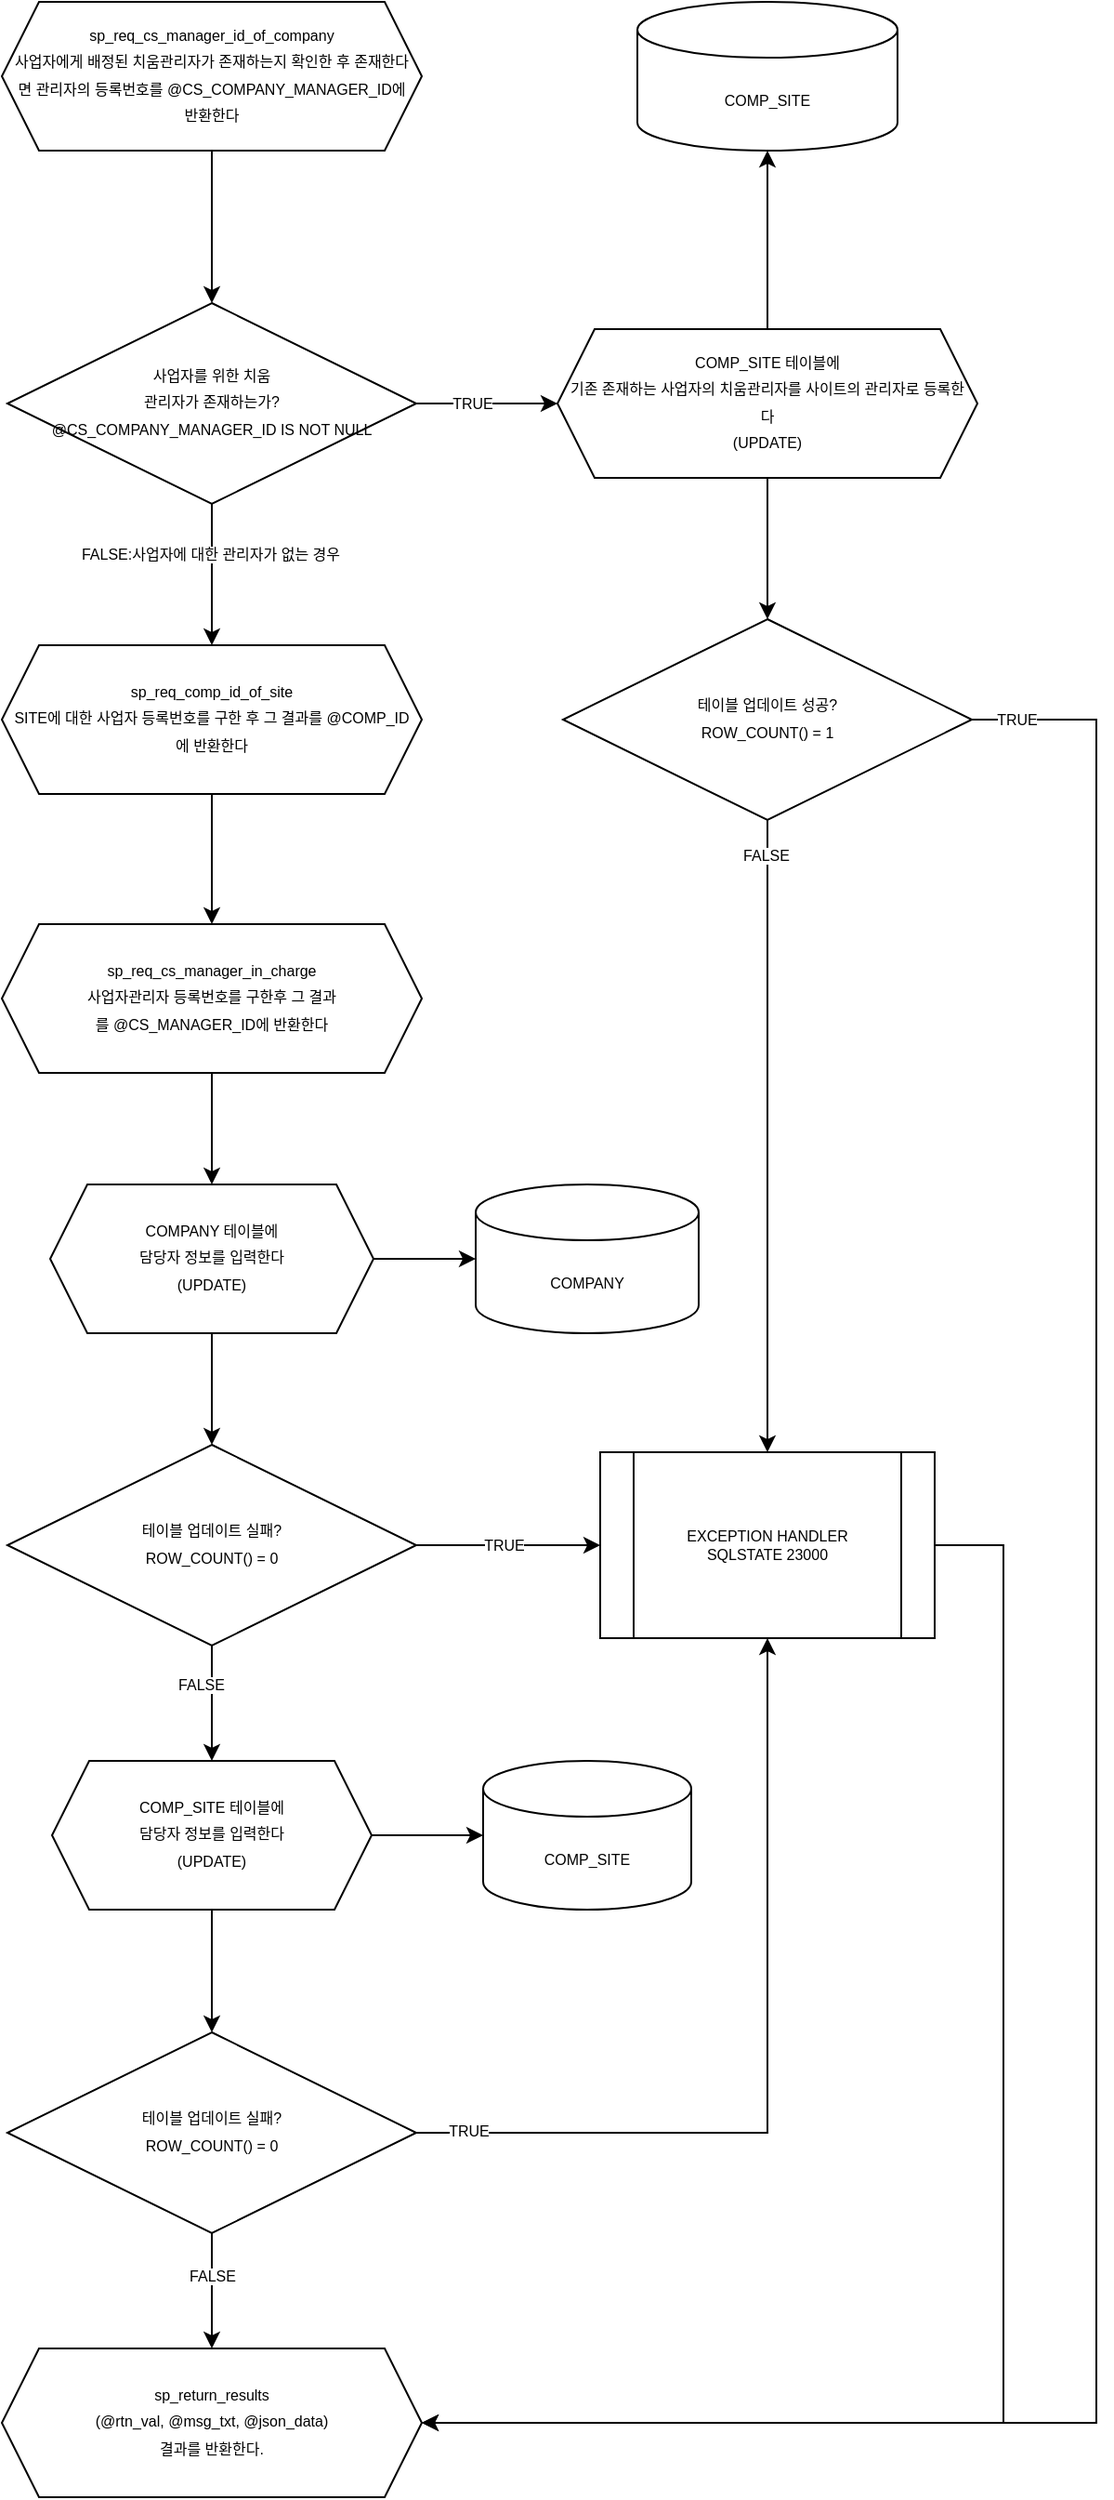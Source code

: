 <mxfile version="16.5.6" type="device"><diagram id="82EZ-DMqEfJp18UOr3az" name="Page-1"><mxGraphModel dx="2220" dy="744" grid="1" gridSize="10" guides="1" tooltips="1" connect="1" arrows="1" fold="1" page="1" pageScale="1" pageWidth="827" pageHeight="1169" math="0" shadow="0"><root><mxCell id="0"/><mxCell id="1" parent="0"/><mxCell id="JGunRf7LLJB5TCc7CLbX-3" value="&lt;font style=&quot;font-size: 8px&quot;&gt;sp_return_results&lt;br&gt;(@rtn_val, @msg_txt, @json_data)&lt;br&gt;결과를 반환한다.&lt;/font&gt;" style="shape=hexagon;perimeter=hexagonPerimeter2;whiteSpace=wrap;html=1;fixedSize=1;shadow=0;strokeWidth=1;spacing=6;spacingTop=-4;" vertex="1" parent="1"><mxGeometry x="-690" y="1302" width="226" height="80" as="geometry"/></mxCell><mxCell id="JGunRf7LLJB5TCc7CLbX-4" style="edgeStyle=orthogonalEdgeStyle;rounded=0;orthogonalLoop=1;jettySize=auto;html=1;exitX=1;exitY=0.5;exitDx=0;exitDy=0;fontSize=8;entryX=1;entryY=0.5;entryDx=0;entryDy=0;" edge="1" parent="1" source="JGunRf7LLJB5TCc7CLbX-5" target="JGunRf7LLJB5TCc7CLbX-3"><mxGeometry relative="1" as="geometry"><Array as="points"><mxPoint x="-151" y="870"/><mxPoint x="-151" y="1342"/></Array><mxPoint x="-371" y="1546" as="targetPoint"/></mxGeometry></mxCell><mxCell id="JGunRf7LLJB5TCc7CLbX-5" value="EXCEPTION HANDLER&lt;br&gt;SQLSTATE 23000" style="shape=process;whiteSpace=wrap;html=1;backgroundOutline=1;fontSize=8;" vertex="1" parent="1"><mxGeometry x="-368" y="820" width="180" height="100" as="geometry"/></mxCell><mxCell id="JGunRf7LLJB5TCc7CLbX-27" value="" style="edgeStyle=orthogonalEdgeStyle;rounded=0;orthogonalLoop=1;jettySize=auto;html=1;fontSize=8;" edge="1" parent="1" source="JGunRf7LLJB5TCc7CLbX-28" target="JGunRf7LLJB5TCc7CLbX-33"><mxGeometry relative="1" as="geometry"/></mxCell><mxCell id="JGunRf7LLJB5TCc7CLbX-28" value="&lt;font style=&quot;font-size: 8px&quot;&gt;sp_req_cs_manager_id_of_company&lt;br&gt;사업자에게 배정된 치움관리자가 존재하는지 확인한 후 존재한다면 관리자의 등록번호를 @CS_COMPANY_MANAGER_ID에 반환한다&lt;/font&gt;" style="shape=hexagon;perimeter=hexagonPerimeter2;whiteSpace=wrap;html=1;fixedSize=1;shadow=0;strokeWidth=1;spacing=6;spacingTop=-4;" vertex="1" parent="1"><mxGeometry x="-690" y="40" width="226" height="80" as="geometry"/></mxCell><mxCell id="JGunRf7LLJB5TCc7CLbX-29" value="" style="edgeStyle=orthogonalEdgeStyle;rounded=0;orthogonalLoop=1;jettySize=auto;html=1;fontSize=8;" edge="1" parent="1" source="JGunRf7LLJB5TCc7CLbX-33" target="JGunRf7LLJB5TCc7CLbX-35"><mxGeometry relative="1" as="geometry"/></mxCell><mxCell id="JGunRf7LLJB5TCc7CLbX-30" value="FALSE:사업자에 대한 관리자가 없는 경우" style="edgeLabel;html=1;align=center;verticalAlign=middle;resizable=0;points=[];fontSize=8;" vertex="1" connectable="0" parent="JGunRf7LLJB5TCc7CLbX-29"><mxGeometry x="-0.303" y="-1" relative="1" as="geometry"><mxPoint as="offset"/></mxGeometry></mxCell><mxCell id="JGunRf7LLJB5TCc7CLbX-31" value="" style="edgeStyle=orthogonalEdgeStyle;rounded=0;orthogonalLoop=1;jettySize=auto;html=1;fontSize=8;" edge="1" parent="1" source="JGunRf7LLJB5TCc7CLbX-33" target="JGunRf7LLJB5TCc7CLbX-38"><mxGeometry relative="1" as="geometry"/></mxCell><mxCell id="JGunRf7LLJB5TCc7CLbX-32" value="TRUE" style="edgeLabel;html=1;align=center;verticalAlign=middle;resizable=0;points=[];fontSize=8;" vertex="1" connectable="0" parent="JGunRf7LLJB5TCc7CLbX-31"><mxGeometry x="-0.226" relative="1" as="geometry"><mxPoint as="offset"/></mxGeometry></mxCell><mxCell id="JGunRf7LLJB5TCc7CLbX-33" value="&lt;font&gt;&lt;font style=&quot;font-size: 8px&quot;&gt;사업자를 위한 치움 &lt;br&gt;관리자가 존재하는가?&lt;br&gt;@CS_COMPANY_MANAGER_ID IS NOT NULL&lt;/font&gt;&lt;br&gt;&lt;/font&gt;" style="rhombus;whiteSpace=wrap;html=1;shadow=0;fontFamily=Helvetica;fontSize=12;align=center;strokeWidth=1;spacing=6;spacingTop=-4;" vertex="1" parent="1"><mxGeometry x="-687" y="202" width="220" height="108" as="geometry"/></mxCell><mxCell id="JGunRf7LLJB5TCc7CLbX-34" value="" style="edgeStyle=orthogonalEdgeStyle;rounded=0;orthogonalLoop=1;jettySize=auto;html=1;fontSize=8;entryX=0.5;entryY=0;entryDx=0;entryDy=0;" edge="1" parent="1" source="JGunRf7LLJB5TCc7CLbX-35" target="JGunRf7LLJB5TCc7CLbX-46"><mxGeometry relative="1" as="geometry"/></mxCell><mxCell id="JGunRf7LLJB5TCc7CLbX-35" value="&lt;font style=&quot;font-size: 8px&quot;&gt;sp_req_comp_id_of_site&lt;br&gt;SITE에 대한 사업자 등록번호를 구한 후 그 결과를&amp;nbsp;@COMP_ID에 반환한다&lt;/font&gt;" style="shape=hexagon;perimeter=hexagonPerimeter2;whiteSpace=wrap;html=1;fixedSize=1;shadow=0;strokeWidth=1;spacing=6;spacingTop=-4;" vertex="1" parent="1"><mxGeometry x="-690" y="386" width="226" height="80" as="geometry"/></mxCell><mxCell id="JGunRf7LLJB5TCc7CLbX-36" value="" style="edgeStyle=orthogonalEdgeStyle;rounded=0;orthogonalLoop=1;jettySize=auto;html=1;fontSize=8;" edge="1" parent="1" source="JGunRf7LLJB5TCc7CLbX-38" target="JGunRf7LLJB5TCc7CLbX-39"><mxGeometry relative="1" as="geometry"/></mxCell><mxCell id="JGunRf7LLJB5TCc7CLbX-37" value="" style="edgeStyle=orthogonalEdgeStyle;rounded=0;orthogonalLoop=1;jettySize=auto;html=1;fontSize=8;" edge="1" parent="1" source="JGunRf7LLJB5TCc7CLbX-38" target="JGunRf7LLJB5TCc7CLbX-44"><mxGeometry relative="1" as="geometry"/></mxCell><mxCell id="JGunRf7LLJB5TCc7CLbX-38" value="&lt;span style=&quot;font-size: 8px&quot;&gt;COMP_SITE 테이블에 &lt;br&gt;기존 존재하는 사업자의 치움관리자를 사이트의 관리자로 등록한다&lt;br&gt;(UPDATE)&lt;br&gt;&lt;/span&gt;" style="shape=hexagon;perimeter=hexagonPerimeter2;whiteSpace=wrap;html=1;fixedSize=1;shadow=0;strokeWidth=1;spacing=6;spacingTop=-4;" vertex="1" parent="1"><mxGeometry x="-391" y="216" width="226" height="80" as="geometry"/></mxCell><mxCell id="JGunRf7LLJB5TCc7CLbX-39" value="&lt;span style=&quot;font-size: 8px&quot;&gt;COMP_SITE&lt;/span&gt;" style="shape=cylinder3;whiteSpace=wrap;html=1;boundedLbl=1;backgroundOutline=1;size=15;fontSize=8;" vertex="1" parent="1"><mxGeometry x="-348" y="40" width="140" height="80" as="geometry"/></mxCell><mxCell id="JGunRf7LLJB5TCc7CLbX-40" style="edgeStyle=orthogonalEdgeStyle;rounded=0;orthogonalLoop=1;jettySize=auto;html=1;entryX=1;entryY=0.5;entryDx=0;entryDy=0;fontSize=8;exitX=1;exitY=0.5;exitDx=0;exitDy=0;" edge="1" parent="1" source="JGunRf7LLJB5TCc7CLbX-44" target="JGunRf7LLJB5TCc7CLbX-3"><mxGeometry relative="1" as="geometry"><Array as="points"><mxPoint x="-101" y="426"/><mxPoint x="-101" y="1342"/></Array></mxGeometry></mxCell><mxCell id="JGunRf7LLJB5TCc7CLbX-41" value="TRUE" style="edgeLabel;html=1;align=center;verticalAlign=middle;resizable=0;points=[];fontSize=8;" vertex="1" connectable="0" parent="JGunRf7LLJB5TCc7CLbX-40"><mxGeometry x="-0.941" y="1" relative="1" as="geometry"><mxPoint x="-16" y="1" as="offset"/></mxGeometry></mxCell><mxCell id="JGunRf7LLJB5TCc7CLbX-42" style="edgeStyle=orthogonalEdgeStyle;rounded=0;orthogonalLoop=1;jettySize=auto;html=1;fontSize=8;exitX=0.5;exitY=1;exitDx=0;exitDy=0;entryX=0.5;entryY=0;entryDx=0;entryDy=0;" edge="1" parent="1" source="JGunRf7LLJB5TCc7CLbX-44" target="JGunRf7LLJB5TCc7CLbX-5"><mxGeometry relative="1" as="geometry"><mxPoint x="-861" y="816" as="targetPoint"/><Array as="points"/></mxGeometry></mxCell><mxCell id="JGunRf7LLJB5TCc7CLbX-43" value="FALSE" style="edgeLabel;html=1;align=center;verticalAlign=middle;resizable=0;points=[];fontSize=8;" vertex="1" connectable="0" parent="JGunRf7LLJB5TCc7CLbX-42"><mxGeometry x="-0.892" y="-1" relative="1" as="geometry"><mxPoint as="offset"/></mxGeometry></mxCell><mxCell id="JGunRf7LLJB5TCc7CLbX-44" value="&lt;font&gt;&lt;font style=&quot;font-size: 8px&quot;&gt;테이블 업데이트 성공?&lt;br&gt;ROW_COUNT() = 1&lt;/font&gt;&lt;br&gt;&lt;/font&gt;" style="rhombus;whiteSpace=wrap;html=1;shadow=0;fontFamily=Helvetica;fontSize=12;align=center;strokeWidth=1;spacing=6;spacingTop=-4;" vertex="1" parent="1"><mxGeometry x="-388" y="372" width="220" height="108" as="geometry"/></mxCell><mxCell id="JGunRf7LLJB5TCc7CLbX-45" value="" style="edgeStyle=orthogonalEdgeStyle;rounded=0;orthogonalLoop=1;jettySize=auto;html=1;fontSize=8;" edge="1" parent="1" source="JGunRf7LLJB5TCc7CLbX-46" target="JGunRf7LLJB5TCc7CLbX-49"><mxGeometry relative="1" as="geometry"/></mxCell><mxCell id="JGunRf7LLJB5TCc7CLbX-46" value="&lt;font style=&quot;font-size: 8px&quot;&gt;sp_req_cs_manager_in_charge&lt;br&gt;사업자관리자 등록번호를 구한후 그 결과를&amp;nbsp;@CS_MANAGER_ID에 반환한다&lt;/font&gt;" style="shape=hexagon;perimeter=hexagonPerimeter2;whiteSpace=wrap;html=1;fixedSize=1;shadow=0;strokeWidth=1;spacing=6;spacingTop=-4;" vertex="1" parent="1"><mxGeometry x="-690" y="536" width="226" height="80" as="geometry"/></mxCell><mxCell id="JGunRf7LLJB5TCc7CLbX-47" value="" style="edgeStyle=orthogonalEdgeStyle;rounded=0;orthogonalLoop=1;jettySize=auto;html=1;fontSize=8;" edge="1" parent="1" source="JGunRf7LLJB5TCc7CLbX-49" target="JGunRf7LLJB5TCc7CLbX-50"><mxGeometry relative="1" as="geometry"/></mxCell><mxCell id="JGunRf7LLJB5TCc7CLbX-48" value="" style="edgeStyle=orthogonalEdgeStyle;rounded=0;orthogonalLoop=1;jettySize=auto;html=1;fontSize=8;" edge="1" parent="1" source="JGunRf7LLJB5TCc7CLbX-49" target="JGunRf7LLJB5TCc7CLbX-55"><mxGeometry relative="1" as="geometry"/></mxCell><mxCell id="JGunRf7LLJB5TCc7CLbX-49" value="&lt;span style=&quot;font-size: 8px&quot;&gt;COMPANY 테이블에 &lt;br&gt;담당자 정보를 입력한다&lt;/span&gt;&lt;br style=&quot;font-size: 8px&quot;&gt;&lt;span style=&quot;font-size: 8px&quot;&gt;(UPDATE)&lt;/span&gt;" style="shape=hexagon;perimeter=hexagonPerimeter2;whiteSpace=wrap;html=1;fixedSize=1;shadow=0;strokeWidth=1;spacing=6;spacingTop=-4;" vertex="1" parent="1"><mxGeometry x="-664" y="676" width="174" height="80" as="geometry"/></mxCell><mxCell id="JGunRf7LLJB5TCc7CLbX-50" value="&lt;span style=&quot;font-size: 8px&quot;&gt;COMPANY&lt;/span&gt;" style="shape=cylinder3;whiteSpace=wrap;html=1;boundedLbl=1;backgroundOutline=1;size=15;fontSize=8;" vertex="1" parent="1"><mxGeometry x="-435" y="676" width="120" height="80" as="geometry"/></mxCell><mxCell id="JGunRf7LLJB5TCc7CLbX-51" style="edgeStyle=orthogonalEdgeStyle;rounded=0;orthogonalLoop=1;jettySize=auto;html=1;entryX=0;entryY=0.5;entryDx=0;entryDy=0;fontSize=8;exitX=1;exitY=0.5;exitDx=0;exitDy=0;" edge="1" parent="1" source="JGunRf7LLJB5TCc7CLbX-55" target="JGunRf7LLJB5TCc7CLbX-5"><mxGeometry relative="1" as="geometry"><Array as="points"/></mxGeometry></mxCell><mxCell id="JGunRf7LLJB5TCc7CLbX-52" value="TRUE" style="edgeLabel;html=1;align=center;verticalAlign=middle;resizable=0;points=[];fontSize=8;" vertex="1" connectable="0" parent="JGunRf7LLJB5TCc7CLbX-51"><mxGeometry x="-0.851" y="2" relative="1" as="geometry"><mxPoint x="39" y="2" as="offset"/></mxGeometry></mxCell><mxCell id="JGunRf7LLJB5TCc7CLbX-53" value="" style="edgeStyle=orthogonalEdgeStyle;rounded=0;orthogonalLoop=1;jettySize=auto;html=1;fontSize=8;exitX=0.5;exitY=1;exitDx=0;exitDy=0;" edge="1" parent="1" source="JGunRf7LLJB5TCc7CLbX-55" target="JGunRf7LLJB5TCc7CLbX-58"><mxGeometry relative="1" as="geometry"/></mxCell><mxCell id="JGunRf7LLJB5TCc7CLbX-54" value="FALSE" style="edgeLabel;html=1;align=center;verticalAlign=middle;resizable=0;points=[];fontSize=8;" vertex="1" connectable="0" parent="JGunRf7LLJB5TCc7CLbX-53"><mxGeometry x="-0.31" y="1" relative="1" as="geometry"><mxPoint x="-7" y="-1" as="offset"/></mxGeometry></mxCell><mxCell id="JGunRf7LLJB5TCc7CLbX-55" value="&lt;font&gt;&lt;font style=&quot;font-size: 8px&quot;&gt;테이블 업데이트 실패?&lt;br&gt;ROW_COUNT() = 0&lt;/font&gt;&lt;br&gt;&lt;/font&gt;" style="rhombus;whiteSpace=wrap;html=1;shadow=0;fontFamily=Helvetica;fontSize=12;align=center;strokeWidth=1;spacing=6;spacingTop=-4;" vertex="1" parent="1"><mxGeometry x="-687" y="816" width="220" height="108" as="geometry"/></mxCell><mxCell id="JGunRf7LLJB5TCc7CLbX-56" value="" style="edgeStyle=orthogonalEdgeStyle;rounded=0;orthogonalLoop=1;jettySize=auto;html=1;fontSize=8;" edge="1" parent="1" source="JGunRf7LLJB5TCc7CLbX-58" target="JGunRf7LLJB5TCc7CLbX-63"><mxGeometry relative="1" as="geometry"/></mxCell><mxCell id="JGunRf7LLJB5TCc7CLbX-57" value="" style="edgeStyle=orthogonalEdgeStyle;rounded=0;orthogonalLoop=1;jettySize=auto;html=1;fontSize=8;" edge="1" parent="1" source="JGunRf7LLJB5TCc7CLbX-58" target="JGunRf7LLJB5TCc7CLbX-64"><mxGeometry relative="1" as="geometry"/></mxCell><mxCell id="JGunRf7LLJB5TCc7CLbX-58" value="&lt;font style=&quot;font-size: 8px&quot;&gt;COMP_SITE 테이블에 &lt;br&gt;담당자 정보를 입력한다&lt;br&gt;(UPDATE)&lt;/font&gt;" style="shape=hexagon;perimeter=hexagonPerimeter2;whiteSpace=wrap;html=1;fixedSize=1;shadow=0;strokeWidth=1;spacing=6;spacingTop=-4;" vertex="1" parent="1"><mxGeometry x="-663" y="986" width="172" height="80" as="geometry"/></mxCell><mxCell id="JGunRf7LLJB5TCc7CLbX-59" style="edgeStyle=orthogonalEdgeStyle;rounded=0;orthogonalLoop=1;jettySize=auto;html=1;entryX=0.5;entryY=1;entryDx=0;entryDy=0;fontSize=8;exitX=1;exitY=0.5;exitDx=0;exitDy=0;" edge="1" parent="1" source="JGunRf7LLJB5TCc7CLbX-63" target="JGunRf7LLJB5TCc7CLbX-5"><mxGeometry relative="1" as="geometry"><Array as="points"><mxPoint x="-278" y="1186"/></Array></mxGeometry></mxCell><mxCell id="JGunRf7LLJB5TCc7CLbX-60" value="TRUE" style="edgeLabel;html=1;align=center;verticalAlign=middle;resizable=0;points=[];fontSize=8;" vertex="1" connectable="0" parent="JGunRf7LLJB5TCc7CLbX-59"><mxGeometry x="-0.879" y="1" relative="1" as="geometry"><mxPoint as="offset"/></mxGeometry></mxCell><mxCell id="JGunRf7LLJB5TCc7CLbX-61" value="" style="edgeStyle=orthogonalEdgeStyle;rounded=0;orthogonalLoop=1;jettySize=auto;html=1;fontSize=8;" edge="1" parent="1" source="JGunRf7LLJB5TCc7CLbX-63" target="JGunRf7LLJB5TCc7CLbX-3"><mxGeometry relative="1" as="geometry"/></mxCell><mxCell id="JGunRf7LLJB5TCc7CLbX-62" value="FALSE" style="edgeLabel;html=1;align=center;verticalAlign=middle;resizable=0;points=[];fontSize=8;" vertex="1" connectable="0" parent="JGunRf7LLJB5TCc7CLbX-61"><mxGeometry x="-0.269" relative="1" as="geometry"><mxPoint as="offset"/></mxGeometry></mxCell><mxCell id="JGunRf7LLJB5TCc7CLbX-63" value="&lt;font&gt;&lt;font style=&quot;font-size: 8px&quot;&gt;테이블 업데이트 실패?&lt;br&gt;ROW_COUNT() = 0&lt;/font&gt;&lt;br&gt;&lt;/font&gt;" style="rhombus;whiteSpace=wrap;html=1;shadow=0;fontFamily=Helvetica;fontSize=12;align=center;strokeWidth=1;spacing=6;spacingTop=-4;" vertex="1" parent="1"><mxGeometry x="-687" y="1132" width="220" height="108" as="geometry"/></mxCell><mxCell id="JGunRf7LLJB5TCc7CLbX-64" value="&lt;span style=&quot;font-size: 8px&quot;&gt;COMP_SITE&lt;/span&gt;" style="shape=cylinder3;whiteSpace=wrap;html=1;boundedLbl=1;backgroundOutline=1;size=15;fontSize=8;" vertex="1" parent="1"><mxGeometry x="-431" y="986" width="112" height="80" as="geometry"/></mxCell></root></mxGraphModel></diagram></mxfile>